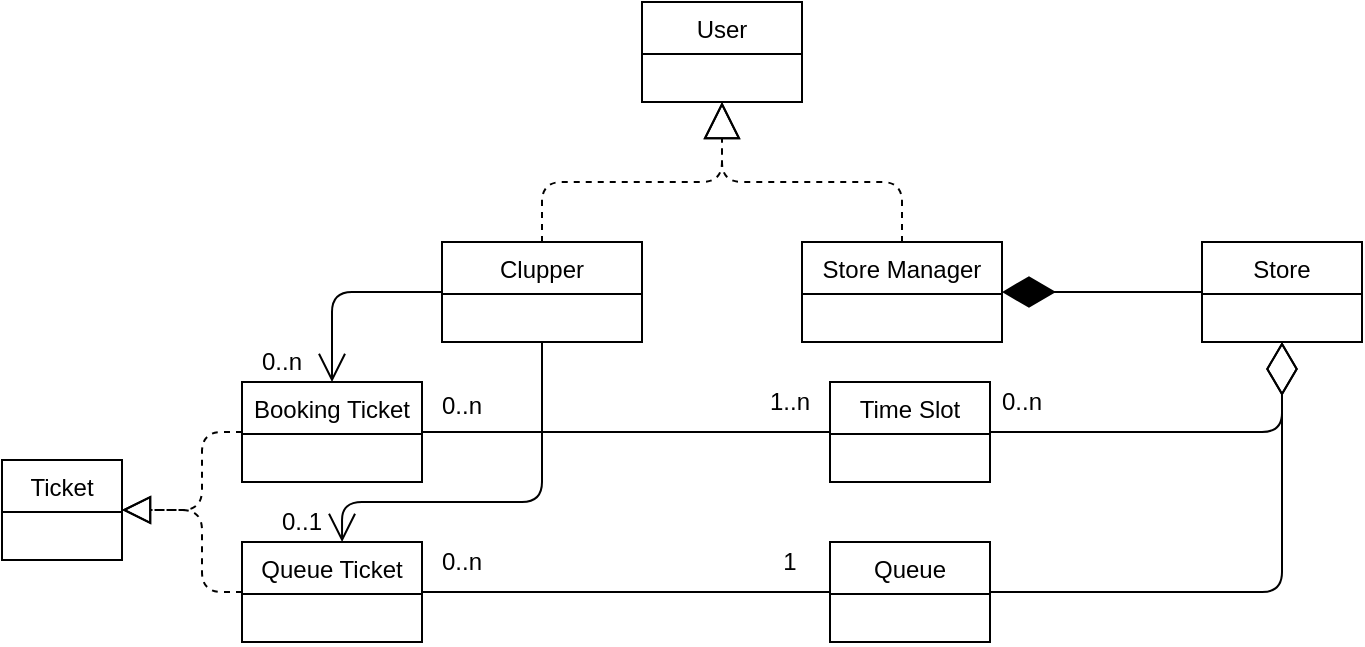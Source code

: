 <mxfile version="13.10.9" type="device"><diagram id="aCXI4G3m73YUTYM6Ydlp" name="Page-1"><mxGraphModel dx="938" dy="573" grid="1" gridSize="10" guides="1" tooltips="1" connect="1" arrows="1" fold="1" page="1" pageScale="1" pageWidth="827" pageHeight="1169" math="0" shadow="0"><root><mxCell id="0"/><mxCell id="1" parent="0"/><mxCell id="QCPyYHKEASNQyZpKNi_y-6" value="Clupper" style="swimlane;fontStyle=0;childLayout=stackLayout;horizontal=1;startSize=26;fillColor=none;horizontalStack=0;resizeParent=1;resizeParentMax=0;resizeLast=0;collapsible=1;marginBottom=0;" vertex="1" parent="1"><mxGeometry x="250" y="280" width="100" height="50" as="geometry"><mxRectangle x="320" y="160" width="60" height="26" as="alternateBounds"/></mxGeometry></mxCell><mxCell id="QCPyYHKEASNQyZpKNi_y-10" value="User" style="swimlane;fontStyle=0;childLayout=stackLayout;horizontal=1;startSize=26;fillColor=none;horizontalStack=0;resizeParent=1;resizeParentMax=0;resizeLast=0;collapsible=1;marginBottom=0;" vertex="1" parent="1"><mxGeometry x="350" y="160" width="80" height="50" as="geometry"><mxRectangle x="320" y="160" width="60" height="26" as="alternateBounds"/></mxGeometry></mxCell><mxCell id="QCPyYHKEASNQyZpKNi_y-11" value="Store Manager" style="swimlane;fontStyle=0;childLayout=stackLayout;horizontal=1;startSize=26;fillColor=none;horizontalStack=0;resizeParent=1;resizeParentMax=0;resizeLast=0;collapsible=1;marginBottom=0;" vertex="1" parent="1"><mxGeometry x="430" y="280" width="100" height="50" as="geometry"><mxRectangle x="320" y="160" width="60" height="26" as="alternateBounds"/></mxGeometry></mxCell><mxCell id="QCPyYHKEASNQyZpKNi_y-12" value="" style="endArrow=block;endSize=16;endFill=0;html=1;entryX=0.5;entryY=1;entryDx=0;entryDy=0;exitX=0.5;exitY=0;exitDx=0;exitDy=0;dashed=1;" edge="1" parent="1" source="QCPyYHKEASNQyZpKNi_y-6" target="QCPyYHKEASNQyZpKNi_y-10"><mxGeometry width="160" relative="1" as="geometry"><mxPoint x="390" y="250" as="sourcePoint"/><mxPoint x="410" y="240" as="targetPoint"/><Array as="points"><mxPoint x="300" y="250"/><mxPoint x="390" y="250"/></Array></mxGeometry></mxCell><mxCell id="QCPyYHKEASNQyZpKNi_y-14" value="" style="endArrow=block;endSize=16;endFill=0;html=1;exitX=0.5;exitY=0;exitDx=0;exitDy=0;dashed=1;" edge="1" parent="1" source="QCPyYHKEASNQyZpKNi_y-11"><mxGeometry width="160" relative="1" as="geometry"><mxPoint x="450" y="260" as="sourcePoint"/><mxPoint x="390" y="210" as="targetPoint"/><Array as="points"><mxPoint x="480" y="250"/><mxPoint x="390" y="250"/></Array></mxGeometry></mxCell><mxCell id="QCPyYHKEASNQyZpKNi_y-15" value="Store" style="swimlane;fontStyle=0;childLayout=stackLayout;horizontal=1;startSize=26;fillColor=none;horizontalStack=0;resizeParent=1;resizeParentMax=0;resizeLast=0;collapsible=1;marginBottom=0;" vertex="1" parent="1"><mxGeometry x="630" y="280" width="80" height="50" as="geometry"><mxRectangle x="320" y="160" width="60" height="26" as="alternateBounds"/></mxGeometry></mxCell><mxCell id="QCPyYHKEASNQyZpKNi_y-18" value="" style="endArrow=diamondThin;endFill=1;endSize=24;html=1;exitX=0;exitY=0.5;exitDx=0;exitDy=0;entryX=1;entryY=0.5;entryDx=0;entryDy=0;" edge="1" parent="1" source="QCPyYHKEASNQyZpKNi_y-15" target="QCPyYHKEASNQyZpKNi_y-11"><mxGeometry width="160" relative="1" as="geometry"><mxPoint x="490" y="370" as="sourcePoint"/><mxPoint x="470" y="330" as="targetPoint"/></mxGeometry></mxCell><mxCell id="QCPyYHKEASNQyZpKNi_y-19" value="Queue" style="swimlane;fontStyle=0;childLayout=stackLayout;horizontal=1;startSize=26;fillColor=none;horizontalStack=0;resizeParent=1;resizeParentMax=0;resizeLast=0;collapsible=1;marginBottom=0;" vertex="1" parent="1"><mxGeometry x="444" y="430" width="80" height="50" as="geometry"><mxRectangle x="320" y="160" width="60" height="26" as="alternateBounds"/></mxGeometry></mxCell><mxCell id="QCPyYHKEASNQyZpKNi_y-23" value="" style="endArrow=diamondThin;endFill=0;endSize=24;html=1;entryX=0.5;entryY=1;entryDx=0;entryDy=0;exitX=1;exitY=0.5;exitDx=0;exitDy=0;" edge="1" parent="1" source="QCPyYHKEASNQyZpKNi_y-19" target="QCPyYHKEASNQyZpKNi_y-15"><mxGeometry width="160" relative="1" as="geometry"><mxPoint x="670" y="420" as="sourcePoint"/><mxPoint x="450" y="490" as="targetPoint"/><Array as="points"><mxPoint x="670" y="455"/></Array></mxGeometry></mxCell><mxCell id="QCPyYHKEASNQyZpKNi_y-63" value="Time Slot" style="swimlane;fontStyle=0;childLayout=stackLayout;horizontal=1;startSize=26;fillColor=none;horizontalStack=0;resizeParent=1;resizeParentMax=0;resizeLast=0;collapsible=1;marginBottom=0;" vertex="1" parent="1"><mxGeometry x="444" y="350" width="80" height="50" as="geometry"><mxRectangle x="320" y="160" width="60" height="26" as="alternateBounds"/></mxGeometry></mxCell><mxCell id="QCPyYHKEASNQyZpKNi_y-73" value="Ticket" style="swimlane;fontStyle=0;childLayout=stackLayout;horizontal=1;startSize=26;fillColor=none;horizontalStack=0;resizeParent=1;resizeParentMax=0;resizeLast=0;collapsible=1;marginBottom=0;" vertex="1" parent="1"><mxGeometry x="30" y="389" width="60" height="50" as="geometry"><mxRectangle x="320" y="160" width="60" height="26" as="alternateBounds"/></mxGeometry></mxCell><mxCell id="QCPyYHKEASNQyZpKNi_y-74" value="Queue Ticket" style="swimlane;fontStyle=0;childLayout=stackLayout;horizontal=1;startSize=26;fillColor=none;horizontalStack=0;resizeParent=1;resizeParentMax=0;resizeLast=0;collapsible=1;marginBottom=0;" vertex="1" parent="1"><mxGeometry x="150" y="430" width="90" height="50" as="geometry"><mxRectangle x="320" y="160" width="60" height="26" as="alternateBounds"/></mxGeometry></mxCell><mxCell id="QCPyYHKEASNQyZpKNi_y-75" value="Booking Ticket" style="swimlane;fontStyle=0;childLayout=stackLayout;horizontal=1;startSize=26;fillColor=none;horizontalStack=0;resizeParent=1;resizeParentMax=0;resizeLast=0;collapsible=1;marginBottom=0;" vertex="1" parent="1"><mxGeometry x="150" y="350" width="90" height="50" as="geometry"><mxRectangle x="320" y="160" width="60" height="26" as="alternateBounds"/></mxGeometry></mxCell><mxCell id="QCPyYHKEASNQyZpKNi_y-79" value="" style="endArrow=block;dashed=1;endFill=0;endSize=12;html=1;entryX=1;entryY=0.5;entryDx=0;entryDy=0;exitX=0;exitY=0.5;exitDx=0;exitDy=0;" edge="1" parent="1" source="QCPyYHKEASNQyZpKNi_y-75" target="QCPyYHKEASNQyZpKNi_y-73"><mxGeometry width="160" relative="1" as="geometry"><mxPoint x="50" y="510" as="sourcePoint"/><mxPoint x="210" y="510" as="targetPoint"/><Array as="points"><mxPoint x="130" y="375"/><mxPoint x="130" y="414"/></Array></mxGeometry></mxCell><mxCell id="QCPyYHKEASNQyZpKNi_y-80" value="" style="endArrow=block;dashed=1;endFill=0;endSize=12;html=1;entryX=1;entryY=0.5;entryDx=0;entryDy=0;exitX=0;exitY=0.5;exitDx=0;exitDy=0;" edge="1" parent="1" source="QCPyYHKEASNQyZpKNi_y-74" target="QCPyYHKEASNQyZpKNi_y-73"><mxGeometry width="160" relative="1" as="geometry"><mxPoint x="60" y="510" as="sourcePoint"/><mxPoint x="220" y="510" as="targetPoint"/><Array as="points"><mxPoint x="130" y="455"/><mxPoint x="130" y="414"/></Array></mxGeometry></mxCell><mxCell id="QCPyYHKEASNQyZpKNi_y-83" value="" style="endArrow=open;endSize=12;html=1;entryX=0.5;entryY=0;entryDx=0;entryDy=0;" edge="1" parent="1" target="QCPyYHKEASNQyZpKNi_y-75"><mxGeometry width="160" relative="1" as="geometry"><mxPoint x="250" y="305" as="sourcePoint"/><mxPoint x="250" y="250" as="targetPoint"/><Array as="points"><mxPoint x="195" y="305"/></Array></mxGeometry></mxCell><mxCell id="QCPyYHKEASNQyZpKNi_y-84" value="" style="endArrow=open;endSize=12;html=1;entryX=0.556;entryY=0;entryDx=0;entryDy=0;entryPerimeter=0;" edge="1" parent="1" target="QCPyYHKEASNQyZpKNi_y-74"><mxGeometry width="160" relative="1" as="geometry"><mxPoint x="300" y="330" as="sourcePoint"/><mxPoint x="310" y="430" as="targetPoint"/><Array as="points"><mxPoint x="300" y="410"/><mxPoint x="200" y="410"/></Array></mxGeometry></mxCell><mxCell id="QCPyYHKEASNQyZpKNi_y-85" value="0..n" style="text;html=1;strokeColor=none;fillColor=none;align=center;verticalAlign=middle;whiteSpace=wrap;rounded=0;" vertex="1" parent="1"><mxGeometry x="150" y="330" width="40" height="20" as="geometry"/></mxCell><mxCell id="QCPyYHKEASNQyZpKNi_y-86" value="0..1" style="text;html=1;strokeColor=none;fillColor=none;align=center;verticalAlign=middle;whiteSpace=wrap;rounded=0;" vertex="1" parent="1"><mxGeometry x="160" y="410" width="40" height="20" as="geometry"/></mxCell><mxCell id="QCPyYHKEASNQyZpKNi_y-89" value="" style="endArrow=none;html=1;entryX=0;entryY=0.5;entryDx=0;entryDy=0;exitX=1;exitY=0.5;exitDx=0;exitDy=0;" edge="1" parent="1" source="QCPyYHKEASNQyZpKNi_y-74" target="QCPyYHKEASNQyZpKNi_y-19"><mxGeometry width="50" height="50" relative="1" as="geometry"><mxPoint x="330" y="480" as="sourcePoint"/><mxPoint x="380" y="430" as="targetPoint"/></mxGeometry></mxCell><mxCell id="QCPyYHKEASNQyZpKNi_y-90" value="" style="endArrow=none;html=1;entryX=0;entryY=0.5;entryDx=0;entryDy=0;exitX=1;exitY=0.5;exitDx=0;exitDy=0;" edge="1" parent="1" source="QCPyYHKEASNQyZpKNi_y-75" target="QCPyYHKEASNQyZpKNi_y-63"><mxGeometry width="50" height="50" relative="1" as="geometry"><mxPoint x="270" y="413.8" as="sourcePoint"/><mxPoint x="474" y="413.8" as="targetPoint"/></mxGeometry></mxCell><mxCell id="QCPyYHKEASNQyZpKNi_y-91" value="" style="endArrow=diamondThin;endFill=0;endSize=24;html=1;exitX=1;exitY=0.5;exitDx=0;exitDy=0;" edge="1" parent="1" source="QCPyYHKEASNQyZpKNi_y-63"><mxGeometry width="160" relative="1" as="geometry"><mxPoint x="500.0" y="455" as="sourcePoint"/><mxPoint x="670" y="330" as="targetPoint"/><Array as="points"><mxPoint x="670" y="375"/></Array></mxGeometry></mxCell><mxCell id="QCPyYHKEASNQyZpKNi_y-92" value="0..n" style="text;html=1;strokeColor=none;fillColor=none;align=center;verticalAlign=middle;whiteSpace=wrap;rounded=0;" vertex="1" parent="1"><mxGeometry x="520" y="350" width="40" height="20" as="geometry"/></mxCell><mxCell id="QCPyYHKEASNQyZpKNi_y-94" value="1..n" style="text;html=1;strokeColor=none;fillColor=none;align=center;verticalAlign=middle;whiteSpace=wrap;rounded=0;" vertex="1" parent="1"><mxGeometry x="404" y="350" width="40" height="20" as="geometry"/></mxCell><mxCell id="QCPyYHKEASNQyZpKNi_y-95" value="1" style="text;html=1;strokeColor=none;fillColor=none;align=center;verticalAlign=middle;whiteSpace=wrap;rounded=0;" vertex="1" parent="1"><mxGeometry x="404" y="430" width="40" height="20" as="geometry"/></mxCell><mxCell id="QCPyYHKEASNQyZpKNi_y-96" value="0..n" style="text;html=1;strokeColor=none;fillColor=none;align=center;verticalAlign=middle;whiteSpace=wrap;rounded=0;" vertex="1" parent="1"><mxGeometry x="240" y="430" width="40" height="20" as="geometry"/></mxCell><mxCell id="QCPyYHKEASNQyZpKNi_y-97" value="0..n" style="text;html=1;strokeColor=none;fillColor=none;align=center;verticalAlign=middle;whiteSpace=wrap;rounded=0;" vertex="1" parent="1"><mxGeometry x="240" y="352" width="40" height="20" as="geometry"/></mxCell></root></mxGraphModel></diagram></mxfile>